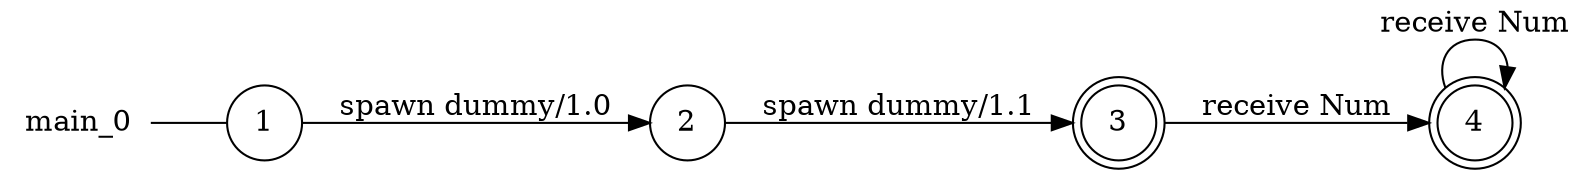 digraph main_0 {
	rankdir="LR";
	n_0 [label="main_0", shape="plaintext"];
	n_1 [id="1", shape=circle, label="1"];
	n_0 -> n_1 [arrowhead=none];
	n_2 [id="2", shape=circle, label="2"];
	n_3 [id="4", shape=doublecircle, label="3"];
	n_4 [id="3", shape=doublecircle, label="4"];

	n_3 -> n_4 [id="[$e|3]", label="receive Num"];
	n_1 -> n_2 [id="[$e|0]", label="spawn dummy/1.0"];
	n_4 -> n_4 [id="[$e|2]", label="receive Num"];
	n_2 -> n_3 [id="[$e|1]", label="spawn dummy/1.1"];
}
